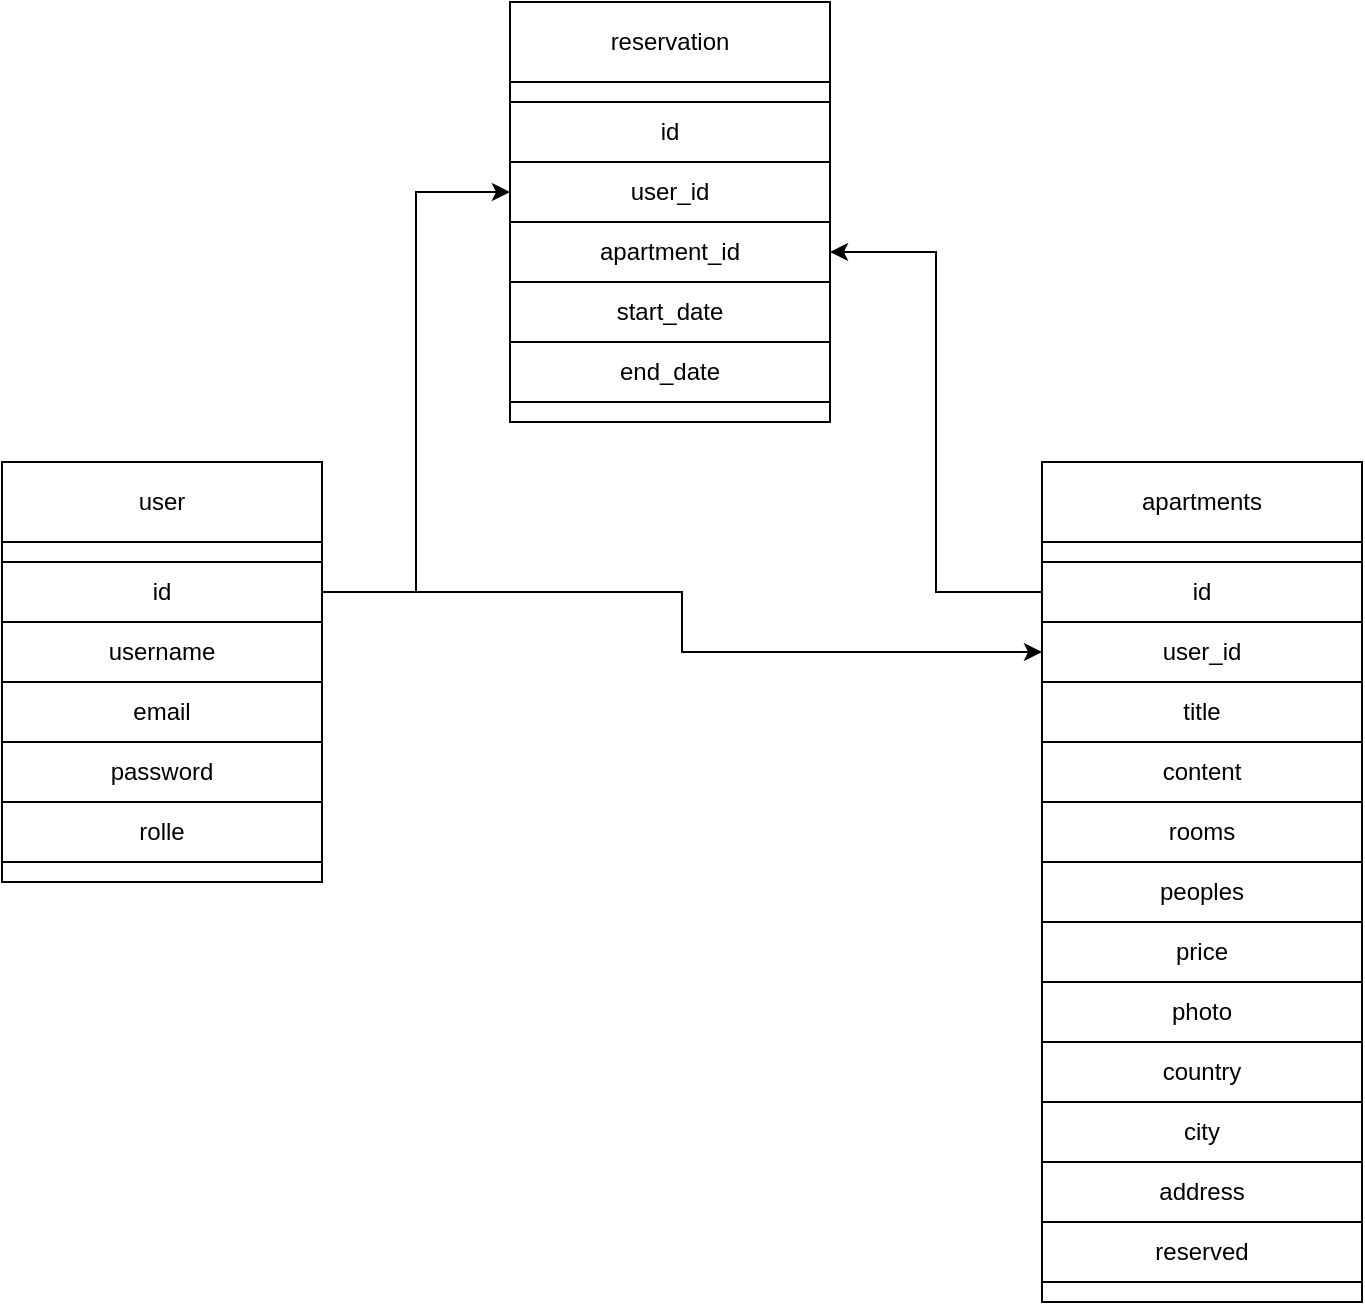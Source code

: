 <mxfile version="26.0.11">
  <diagram name="Page-1" id="cgQP0mo8UOL_r9Zgn29e">
    <mxGraphModel dx="989" dy="628" grid="1" gridSize="10" guides="1" tooltips="1" connect="1" arrows="1" fold="1" page="1" pageScale="1" pageWidth="827" pageHeight="1169" background="none" math="0" shadow="0">
      <root>
        <mxCell id="0" />
        <mxCell id="1" parent="0" />
        <mxCell id="eQWaQK3VGFtmoYgKYxYd-1" value="" style="rounded=0;whiteSpace=wrap;html=1;" vertex="1" parent="1">
          <mxGeometry x="80" y="320" width="160" height="210" as="geometry" />
        </mxCell>
        <mxCell id="eQWaQK3VGFtmoYgKYxYd-2" value="user" style="rounded=0;whiteSpace=wrap;html=1;" vertex="1" parent="1">
          <mxGeometry x="80" y="320" width="160" height="40" as="geometry" />
        </mxCell>
        <mxCell id="eQWaQK3VGFtmoYgKYxYd-70" style="edgeStyle=orthogonalEdgeStyle;rounded=0;orthogonalLoop=1;jettySize=auto;html=1;" edge="1" parent="1" source="eQWaQK3VGFtmoYgKYxYd-3" target="eQWaQK3VGFtmoYgKYxYd-19">
          <mxGeometry relative="1" as="geometry" />
        </mxCell>
        <mxCell id="eQWaQK3VGFtmoYgKYxYd-71" style="edgeStyle=orthogonalEdgeStyle;rounded=0;orthogonalLoop=1;jettySize=auto;html=1;entryX=0;entryY=0.5;entryDx=0;entryDy=0;" edge="1" parent="1" source="eQWaQK3VGFtmoYgKYxYd-3" target="eQWaQK3VGFtmoYgKYxYd-61">
          <mxGeometry relative="1" as="geometry" />
        </mxCell>
        <mxCell id="eQWaQK3VGFtmoYgKYxYd-3" value="id" style="rounded=0;whiteSpace=wrap;html=1;" vertex="1" parent="1">
          <mxGeometry x="80" y="370" width="160" height="30" as="geometry" />
        </mxCell>
        <mxCell id="eQWaQK3VGFtmoYgKYxYd-4" value="username" style="rounded=0;whiteSpace=wrap;html=1;" vertex="1" parent="1">
          <mxGeometry x="80" y="400" width="160" height="30" as="geometry" />
        </mxCell>
        <mxCell id="eQWaQK3VGFtmoYgKYxYd-5" value="email" style="rounded=0;whiteSpace=wrap;html=1;" vertex="1" parent="1">
          <mxGeometry x="80" y="430" width="160" height="30" as="geometry" />
        </mxCell>
        <mxCell id="eQWaQK3VGFtmoYgKYxYd-6" value="password" style="rounded=0;whiteSpace=wrap;html=1;" vertex="1" parent="1">
          <mxGeometry x="80" y="460" width="160" height="30" as="geometry" />
        </mxCell>
        <mxCell id="eQWaQK3VGFtmoYgKYxYd-7" value="" style="rounded=0;whiteSpace=wrap;html=1;" vertex="1" parent="1">
          <mxGeometry x="600" y="320" width="160" height="420" as="geometry" />
        </mxCell>
        <mxCell id="eQWaQK3VGFtmoYgKYxYd-8" value="apartments" style="rounded=0;whiteSpace=wrap;html=1;" vertex="1" parent="1">
          <mxGeometry x="600" y="320" width="160" height="40" as="geometry" />
        </mxCell>
        <mxCell id="eQWaQK3VGFtmoYgKYxYd-72" style="edgeStyle=orthogonalEdgeStyle;rounded=0;orthogonalLoop=1;jettySize=auto;html=1;entryX=1;entryY=0.5;entryDx=0;entryDy=0;" edge="1" parent="1" source="eQWaQK3VGFtmoYgKYxYd-9" target="eQWaQK3VGFtmoYgKYxYd-62">
          <mxGeometry relative="1" as="geometry" />
        </mxCell>
        <mxCell id="eQWaQK3VGFtmoYgKYxYd-9" value="id" style="rounded=0;whiteSpace=wrap;html=1;" vertex="1" parent="1">
          <mxGeometry x="600" y="370" width="160" height="30" as="geometry" />
        </mxCell>
        <mxCell id="eQWaQK3VGFtmoYgKYxYd-10" value="title" style="rounded=0;whiteSpace=wrap;html=1;" vertex="1" parent="1">
          <mxGeometry x="600" y="430" width="160" height="30" as="geometry" />
        </mxCell>
        <mxCell id="eQWaQK3VGFtmoYgKYxYd-11" value="content" style="rounded=0;whiteSpace=wrap;html=1;" vertex="1" parent="1">
          <mxGeometry x="600" y="460" width="160" height="30" as="geometry" />
        </mxCell>
        <mxCell id="eQWaQK3VGFtmoYgKYxYd-12" value="rooms" style="rounded=0;whiteSpace=wrap;html=1;" vertex="1" parent="1">
          <mxGeometry x="600" y="490" width="160" height="30" as="geometry" />
        </mxCell>
        <mxCell id="eQWaQK3VGFtmoYgKYxYd-13" value="peoples" style="rounded=0;whiteSpace=wrap;html=1;" vertex="1" parent="1">
          <mxGeometry x="600" y="520" width="160" height="30" as="geometry" />
        </mxCell>
        <mxCell id="eQWaQK3VGFtmoYgKYxYd-14" value="price" style="rounded=0;whiteSpace=wrap;html=1;" vertex="1" parent="1">
          <mxGeometry x="600" y="550" width="160" height="30" as="geometry" />
        </mxCell>
        <mxCell id="eQWaQK3VGFtmoYgKYxYd-15" value="photo" style="rounded=0;whiteSpace=wrap;html=1;" vertex="1" parent="1">
          <mxGeometry x="600" y="580" width="160" height="30" as="geometry" />
        </mxCell>
        <mxCell id="eQWaQK3VGFtmoYgKYxYd-16" value="country" style="rounded=0;whiteSpace=wrap;html=1;" vertex="1" parent="1">
          <mxGeometry x="600" y="610" width="160" height="30" as="geometry" />
        </mxCell>
        <mxCell id="eQWaQK3VGFtmoYgKYxYd-17" value="city" style="rounded=0;whiteSpace=wrap;html=1;" vertex="1" parent="1">
          <mxGeometry x="600" y="640" width="160" height="30" as="geometry" />
        </mxCell>
        <mxCell id="eQWaQK3VGFtmoYgKYxYd-18" value="address" style="rounded=0;whiteSpace=wrap;html=1;" vertex="1" parent="1">
          <mxGeometry x="600" y="670" width="160" height="30" as="geometry" />
        </mxCell>
        <mxCell id="eQWaQK3VGFtmoYgKYxYd-19" value="user_id" style="rounded=0;whiteSpace=wrap;html=1;" vertex="1" parent="1">
          <mxGeometry x="600" y="400" width="160" height="30" as="geometry" />
        </mxCell>
        <mxCell id="eQWaQK3VGFtmoYgKYxYd-20" value="rolle" style="rounded=0;whiteSpace=wrap;html=1;" vertex="1" parent="1">
          <mxGeometry x="80" y="490" width="160" height="30" as="geometry" />
        </mxCell>
        <mxCell id="eQWaQK3VGFtmoYgKYxYd-27" value="reserved" style="rounded=0;whiteSpace=wrap;html=1;" vertex="1" parent="1">
          <mxGeometry x="600" y="700" width="160" height="30" as="geometry" />
        </mxCell>
        <mxCell id="eQWaQK3VGFtmoYgKYxYd-57" value="" style="rounded=0;whiteSpace=wrap;html=1;" vertex="1" parent="1">
          <mxGeometry x="334" y="90" width="160" height="210" as="geometry" />
        </mxCell>
        <mxCell id="eQWaQK3VGFtmoYgKYxYd-59" value="reservation" style="rounded=0;whiteSpace=wrap;html=1;" vertex="1" parent="1">
          <mxGeometry x="334" y="90" width="160" height="40" as="geometry" />
        </mxCell>
        <mxCell id="eQWaQK3VGFtmoYgKYxYd-60" value="id" style="rounded=0;whiteSpace=wrap;html=1;" vertex="1" parent="1">
          <mxGeometry x="334" y="140" width="160" height="30" as="geometry" />
        </mxCell>
        <mxCell id="eQWaQK3VGFtmoYgKYxYd-61" value="user_id" style="rounded=0;whiteSpace=wrap;html=1;" vertex="1" parent="1">
          <mxGeometry x="334" y="170" width="160" height="30" as="geometry" />
        </mxCell>
        <mxCell id="eQWaQK3VGFtmoYgKYxYd-62" value="apartment_id" style="rounded=0;whiteSpace=wrap;html=1;" vertex="1" parent="1">
          <mxGeometry x="334" y="200" width="160" height="30" as="geometry" />
        </mxCell>
        <mxCell id="eQWaQK3VGFtmoYgKYxYd-63" value="start_date" style="rounded=0;whiteSpace=wrap;html=1;" vertex="1" parent="1">
          <mxGeometry x="334" y="230" width="160" height="30" as="geometry" />
        </mxCell>
        <mxCell id="eQWaQK3VGFtmoYgKYxYd-64" value="end_date" style="rounded=0;whiteSpace=wrap;html=1;" vertex="1" parent="1">
          <mxGeometry x="334" y="260" width="160" height="30" as="geometry" />
        </mxCell>
      </root>
    </mxGraphModel>
  </diagram>
</mxfile>

